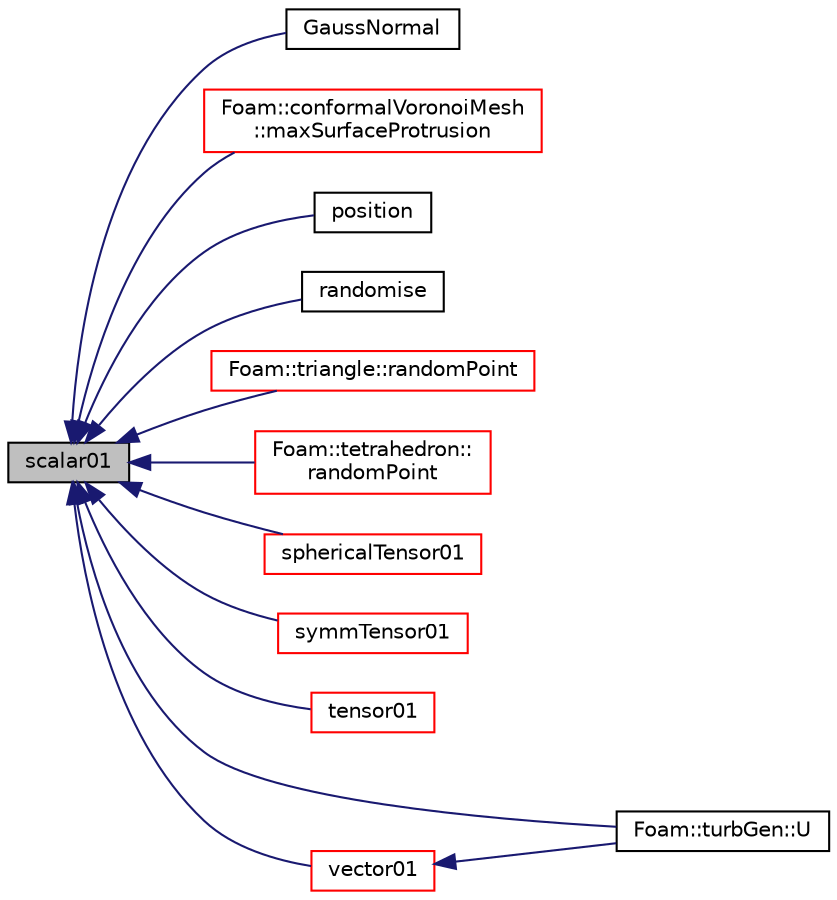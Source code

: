 digraph "scalar01"
{
  bgcolor="transparent";
  edge [fontname="Helvetica",fontsize="10",labelfontname="Helvetica",labelfontsize="10"];
  node [fontname="Helvetica",fontsize="10",shape=record];
  rankdir="LR";
  Node1 [label="scalar01",height=0.2,width=0.4,color="black", fillcolor="grey75", style="filled", fontcolor="black"];
  Node1 -> Node2 [dir="back",color="midnightblue",fontsize="10",style="solid",fontname="Helvetica"];
  Node2 [label="GaussNormal",height=0.2,width=0.4,color="black",URL="$a02114.html#a52a147d911111352a1330a128a25103c",tooltip="Return a normal Gaussian randon number. "];
  Node1 -> Node3 [dir="back",color="midnightblue",fontsize="10",style="solid",fontname="Helvetica"];
  Node3 [label="Foam::conformalVoronoiMesh\l::maxSurfaceProtrusion",height=0.2,width=0.4,color="red",URL="$a00337.html#abbdbaf6285f4570baa614a58ee4b0b64",tooltip="Return the local maximum surface protrusion distance. "];
  Node1 -> Node4 [dir="back",color="midnightblue",fontsize="10",style="solid",fontname="Helvetica"];
  Node4 [label="position",height=0.2,width=0.4,color="black",URL="$a02114.html#ac0b71e479d3e97676201c4776f9e893b"];
  Node1 -> Node5 [dir="back",color="midnightblue",fontsize="10",style="solid",fontname="Helvetica"];
  Node5 [label="randomise",height=0.2,width=0.4,color="black",URL="$a02114.html#a0dfc79922245a1b7421f618d4e446ce0"];
  Node1 -> Node6 [dir="back",color="midnightblue",fontsize="10",style="solid",fontname="Helvetica"];
  Node6 [label="Foam::triangle::randomPoint",height=0.2,width=0.4,color="red",URL="$a02766.html#a2a7788646c9c07bea1814ebb60e71d2b",tooltip="Return a random point on the triangle from a uniform. "];
  Node1 -> Node7 [dir="back",color="midnightblue",fontsize="10",style="solid",fontname="Helvetica"];
  Node7 [label="Foam::tetrahedron::\lrandomPoint",height=0.2,width=0.4,color="red",URL="$a02660.html#a2a7788646c9c07bea1814ebb60e71d2b",tooltip="Return a random point in the tetrahedron from a. "];
  Node1 -> Node8 [dir="back",color="midnightblue",fontsize="10",style="solid",fontname="Helvetica"];
  Node8 [label="sphericalTensor01",height=0.2,width=0.4,color="red",URL="$a02114.html#a35173c846ec9f22a7febbdb8b29b5837",tooltip="sphericalTensor with every component scalar01 "];
  Node1 -> Node9 [dir="back",color="midnightblue",fontsize="10",style="solid",fontname="Helvetica"];
  Node9 [label="symmTensor01",height=0.2,width=0.4,color="red",URL="$a02114.html#aef72d2b45f80e6f5198f4799670ea5f8",tooltip="symmTensor with every component scalar01 "];
  Node1 -> Node10 [dir="back",color="midnightblue",fontsize="10",style="solid",fontname="Helvetica"];
  Node10 [label="tensor01",height=0.2,width=0.4,color="red",URL="$a02114.html#ab365bae76fc81093da1f1ce6fcd18ce9",tooltip="Tensor with every component scalar01. "];
  Node1 -> Node11 [dir="back",color="midnightblue",fontsize="10",style="solid",fontname="Helvetica"];
  Node11 [label="Foam::turbGen::U",height=0.2,width=0.4,color="black",URL="$a02783.html#ac16b5b99bbcb4a4593ac66c206ec681c",tooltip="Generate and return a velocity field. "];
  Node1 -> Node12 [dir="back",color="midnightblue",fontsize="10",style="solid",fontname="Helvetica"];
  Node12 [label="vector01",height=0.2,width=0.4,color="red",URL="$a02114.html#ac22d07968f1af2b910cc21176ff55aa1",tooltip="Vector with every component scalar01. "];
  Node12 -> Node11 [dir="back",color="midnightblue",fontsize="10",style="solid",fontname="Helvetica"];
}
